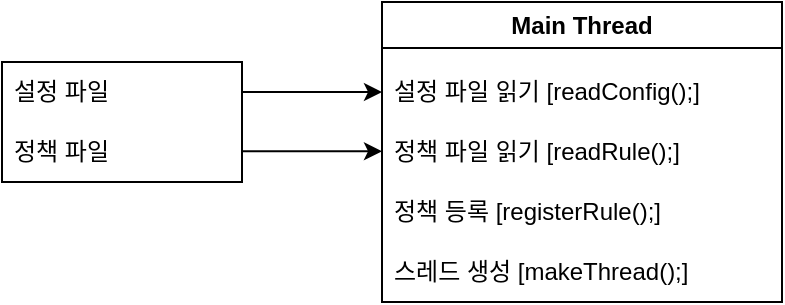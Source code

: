 <mxfile version="24.2.1" type="github">
  <diagram name="페이지-1" id="LkKAR9_SpMBTQ6YnuUfW">
    <mxGraphModel dx="989" dy="514" grid="1" gridSize="10" guides="1" tooltips="1" connect="1" arrows="1" fold="1" page="1" pageScale="1" pageWidth="827" pageHeight="1169" math="0" shadow="0">
      <root>
        <mxCell id="0" />
        <mxCell id="1" parent="0" />
        <mxCell id="0VdUfWVQp8YhdndEUQRN-17" value="" style="endArrow=classic;html=1;rounded=0;" edge="1" parent="1">
          <mxGeometry width="50" height="50" relative="1" as="geometry">
            <mxPoint x="130" y="135" as="sourcePoint" />
            <mxPoint x="200" y="135" as="targetPoint" />
          </mxGeometry>
        </mxCell>
        <mxCell id="0VdUfWVQp8YhdndEUQRN-18" value="" style="endArrow=classic;html=1;rounded=0;" edge="1" parent="1">
          <mxGeometry width="50" height="50" relative="1" as="geometry">
            <mxPoint x="130" y="164.66" as="sourcePoint" />
            <mxPoint x="200" y="164.66" as="targetPoint" />
          </mxGeometry>
        </mxCell>
        <mxCell id="0VdUfWVQp8YhdndEUQRN-25" value="" style="rounded=0;whiteSpace=wrap;html=1;" vertex="1" parent="1">
          <mxGeometry x="10" y="120" width="120" height="60" as="geometry" />
        </mxCell>
        <mxCell id="0VdUfWVQp8YhdndEUQRN-26" value="설정 파일" style="text;strokeColor=none;fillColor=none;align=left;verticalAlign=middle;spacingLeft=4;spacingRight=4;overflow=hidden;points=[[0,0.5],[1,0.5]];portConstraint=eastwest;rotatable=0;whiteSpace=wrap;html=1;" vertex="1" parent="1">
          <mxGeometry x="10" y="120" width="120" height="30" as="geometry" />
        </mxCell>
        <mxCell id="0VdUfWVQp8YhdndEUQRN-27" value="정책 파일" style="text;strokeColor=none;fillColor=none;align=left;verticalAlign=middle;spacingLeft=4;spacingRight=4;overflow=hidden;points=[[0,0.5],[1,0.5]];portConstraint=eastwest;rotatable=0;whiteSpace=wrap;html=1;" vertex="1" parent="1">
          <mxGeometry x="10" y="150" width="120" height="30" as="geometry" />
        </mxCell>
        <mxCell id="0VdUfWVQp8YhdndEUQRN-33" value="Main Thread" style="swimlane;whiteSpace=wrap;html=1;" vertex="1" parent="1">
          <mxGeometry x="200" y="90" width="200" height="150" as="geometry" />
        </mxCell>
        <mxCell id="0VdUfWVQp8YhdndEUQRN-34" value="설정 파일 읽기 [readConfig();]" style="text;strokeColor=none;fillColor=none;align=left;verticalAlign=middle;spacingLeft=4;spacingRight=4;overflow=hidden;points=[[0,0.5],[1,0.5]];portConstraint=eastwest;rotatable=0;whiteSpace=wrap;html=1;" vertex="1" parent="0VdUfWVQp8YhdndEUQRN-33">
          <mxGeometry y="30" width="200" height="30" as="geometry" />
        </mxCell>
        <mxCell id="0VdUfWVQp8YhdndEUQRN-35" value="정책 파일 읽기 [readRule();]" style="text;strokeColor=none;fillColor=none;align=left;verticalAlign=middle;spacingLeft=4;spacingRight=4;overflow=hidden;points=[[0,0.5],[1,0.5]];portConstraint=eastwest;rotatable=0;whiteSpace=wrap;html=1;" vertex="1" parent="0VdUfWVQp8YhdndEUQRN-33">
          <mxGeometry y="60" width="200" height="30" as="geometry" />
        </mxCell>
        <mxCell id="0VdUfWVQp8YhdndEUQRN-36" value="정책 등록 [registerRule();]" style="text;strokeColor=none;fillColor=none;align=left;verticalAlign=middle;spacingLeft=4;spacingRight=4;overflow=hidden;points=[[0,0.5],[1,0.5]];portConstraint=eastwest;rotatable=0;whiteSpace=wrap;html=1;" vertex="1" parent="0VdUfWVQp8YhdndEUQRN-33">
          <mxGeometry y="90" width="200" height="30" as="geometry" />
        </mxCell>
        <mxCell id="0VdUfWVQp8YhdndEUQRN-37" value="스레드 생성 [makeThread();]" style="text;strokeColor=none;fillColor=none;align=left;verticalAlign=middle;spacingLeft=4;spacingRight=4;overflow=hidden;points=[[0,0.5],[1,0.5]];portConstraint=eastwest;rotatable=0;whiteSpace=wrap;html=1;" vertex="1" parent="0VdUfWVQp8YhdndEUQRN-33">
          <mxGeometry y="120" width="200" height="30" as="geometry" />
        </mxCell>
      </root>
    </mxGraphModel>
  </diagram>
</mxfile>
